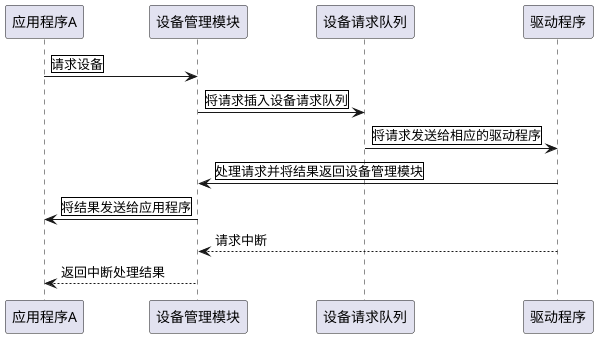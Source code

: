 @startuml
应用程序A -> 设备管理模块 : |请求设备|
设备管理模块 -> 设备请求队列 : |将请求插入设备请求队列|
设备请求队列 ->  驱动程序 : |将请求发送给相应的驱动程序|
驱动程序 -> 设备管理模块 : |处理请求并将结果返回设备管理模块|
设备管理模块 ->应用程序A : |将结果发送给应用程序|
驱动程序 --> 设备管理模块 : 请求中断
设备管理模块 --> 应用程序A : 返回中断处理结果
@enduml

'设备管理模块的主要功能是管理计算机系统中的各种设备，
'为应用程序提供简单的接口来访问设备。
'当应用程序需要访问设备时，它会向设备管理模块发送请求。
'设备管理模块会根据设备请求的类型和优先级，将请求插入到设备请求队列中，
'然后将请求发送给相应的驱动程序。

'在驱动程序完成设备请求后，它会将结果返回给设备管理模块。
'设备管理模块将结果发送给应用程序，然后将设备请求从设备请求队列中删除。
'同时，设备管理模块会使用哈希表来快速查找设备，以及使用最短作业优先算法来优化设备请求的处理顺序。
'设备管理模块还需要处理设备的中断请求，并确保设备管理器和驱动程序之间的同步和一致性。